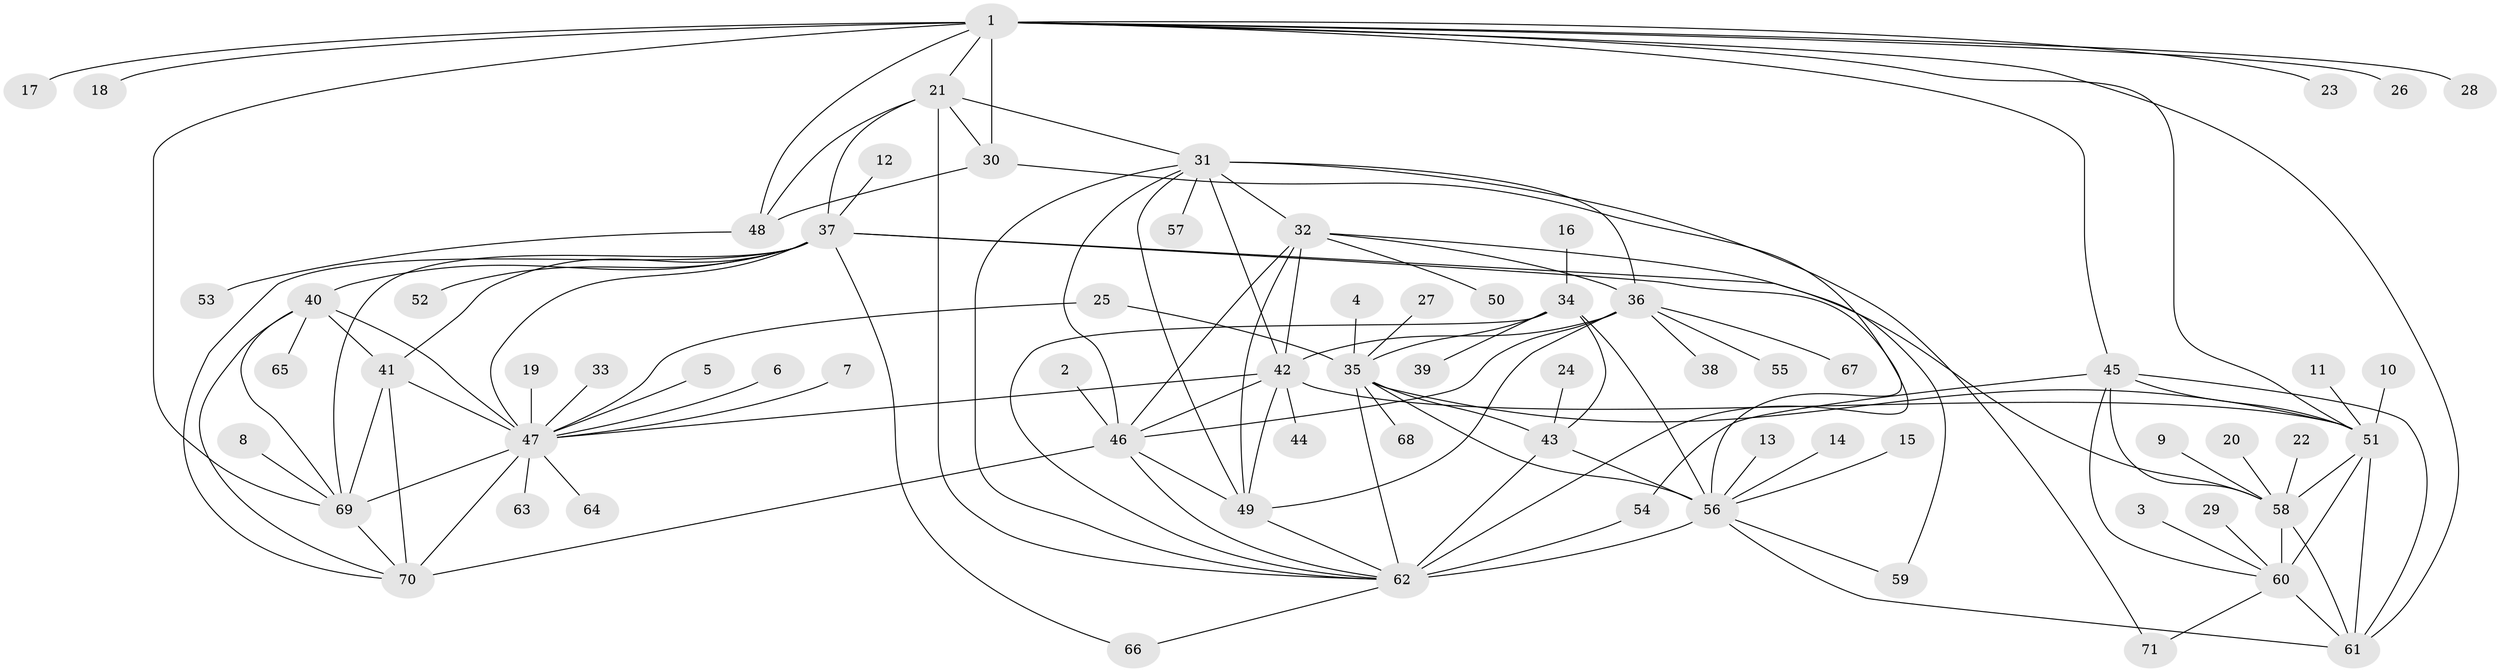 // original degree distribution, {10: 0.04225352112676056, 12: 0.04225352112676056, 9: 0.028169014084507043, 7: 0.04929577464788732, 6: 0.007042253521126761, 11: 0.014084507042253521, 8: 0.04225352112676056, 13: 0.007042253521126761, 17: 0.007042253521126761, 14: 0.007042253521126761, 2: 0.16901408450704225, 1: 0.5633802816901409, 3: 0.02112676056338028}
// Generated by graph-tools (version 1.1) at 2025/26/03/09/25 03:26:45]
// undirected, 71 vertices, 124 edges
graph export_dot {
graph [start="1"]
  node [color=gray90,style=filled];
  1;
  2;
  3;
  4;
  5;
  6;
  7;
  8;
  9;
  10;
  11;
  12;
  13;
  14;
  15;
  16;
  17;
  18;
  19;
  20;
  21;
  22;
  23;
  24;
  25;
  26;
  27;
  28;
  29;
  30;
  31;
  32;
  33;
  34;
  35;
  36;
  37;
  38;
  39;
  40;
  41;
  42;
  43;
  44;
  45;
  46;
  47;
  48;
  49;
  50;
  51;
  52;
  53;
  54;
  55;
  56;
  57;
  58;
  59;
  60;
  61;
  62;
  63;
  64;
  65;
  66;
  67;
  68;
  69;
  70;
  71;
  1 -- 17 [weight=1.0];
  1 -- 18 [weight=1.0];
  1 -- 21 [weight=3.0];
  1 -- 23 [weight=1.0];
  1 -- 26 [weight=1.0];
  1 -- 28 [weight=1.0];
  1 -- 30 [weight=6.0];
  1 -- 45 [weight=1.0];
  1 -- 48 [weight=3.0];
  1 -- 51 [weight=1.0];
  1 -- 61 [weight=1.0];
  1 -- 69 [weight=1.0];
  2 -- 46 [weight=1.0];
  3 -- 60 [weight=1.0];
  4 -- 35 [weight=1.0];
  5 -- 47 [weight=1.0];
  6 -- 47 [weight=1.0];
  7 -- 47 [weight=1.0];
  8 -- 69 [weight=1.0];
  9 -- 58 [weight=1.0];
  10 -- 51 [weight=1.0];
  11 -- 51 [weight=1.0];
  12 -- 37 [weight=1.0];
  13 -- 56 [weight=1.0];
  14 -- 56 [weight=1.0];
  15 -- 56 [weight=1.0];
  16 -- 34 [weight=1.0];
  19 -- 47 [weight=1.0];
  20 -- 58 [weight=1.0];
  21 -- 30 [weight=2.0];
  21 -- 31 [weight=1.0];
  21 -- 37 [weight=1.0];
  21 -- 48 [weight=1.0];
  21 -- 62 [weight=1.0];
  22 -- 58 [weight=1.0];
  24 -- 43 [weight=1.0];
  25 -- 35 [weight=1.0];
  25 -- 47 [weight=1.0];
  27 -- 35 [weight=1.0];
  29 -- 60 [weight=1.0];
  30 -- 48 [weight=2.0];
  30 -- 62 [weight=1.0];
  31 -- 32 [weight=1.0];
  31 -- 36 [weight=1.0];
  31 -- 42 [weight=2.0];
  31 -- 46 [weight=1.0];
  31 -- 49 [weight=1.0];
  31 -- 57 [weight=1.0];
  31 -- 62 [weight=1.0];
  31 -- 71 [weight=1.0];
  32 -- 36 [weight=1.0];
  32 -- 42 [weight=2.0];
  32 -- 46 [weight=1.0];
  32 -- 49 [weight=1.0];
  32 -- 50 [weight=1.0];
  32 -- 59 [weight=1.0];
  33 -- 47 [weight=1.0];
  34 -- 35 [weight=1.0];
  34 -- 39 [weight=1.0];
  34 -- 43 [weight=2.0];
  34 -- 56 [weight=1.0];
  34 -- 62 [weight=2.0];
  35 -- 43 [weight=2.0];
  35 -- 51 [weight=2.0];
  35 -- 56 [weight=1.0];
  35 -- 62 [weight=2.0];
  35 -- 68 [weight=1.0];
  36 -- 38 [weight=1.0];
  36 -- 42 [weight=2.0];
  36 -- 46 [weight=1.0];
  36 -- 49 [weight=1.0];
  36 -- 55 [weight=1.0];
  36 -- 67 [weight=1.0];
  37 -- 40 [weight=1.0];
  37 -- 41 [weight=2.0];
  37 -- 47 [weight=1.0];
  37 -- 52 [weight=1.0];
  37 -- 56 [weight=1.0];
  37 -- 58 [weight=1.0];
  37 -- 66 [weight=1.0];
  37 -- 69 [weight=1.0];
  37 -- 70 [weight=1.0];
  40 -- 41 [weight=2.0];
  40 -- 47 [weight=1.0];
  40 -- 65 [weight=1.0];
  40 -- 69 [weight=1.0];
  40 -- 70 [weight=1.0];
  41 -- 47 [weight=2.0];
  41 -- 69 [weight=2.0];
  41 -- 70 [weight=2.0];
  42 -- 44 [weight=1.0];
  42 -- 46 [weight=2.0];
  42 -- 47 [weight=1.0];
  42 -- 49 [weight=2.0];
  42 -- 51 [weight=1.0];
  43 -- 56 [weight=2.0];
  43 -- 62 [weight=4.0];
  45 -- 51 [weight=1.0];
  45 -- 54 [weight=1.0];
  45 -- 58 [weight=1.0];
  45 -- 60 [weight=1.0];
  45 -- 61 [weight=3.0];
  46 -- 49 [weight=1.0];
  46 -- 62 [weight=1.0];
  46 -- 70 [weight=1.0];
  47 -- 63 [weight=1.0];
  47 -- 64 [weight=1.0];
  47 -- 69 [weight=1.0];
  47 -- 70 [weight=1.0];
  48 -- 53 [weight=1.0];
  49 -- 62 [weight=1.0];
  51 -- 58 [weight=1.0];
  51 -- 60 [weight=1.0];
  51 -- 61 [weight=3.0];
  54 -- 62 [weight=1.0];
  56 -- 59 [weight=1.0];
  56 -- 61 [weight=1.0];
  56 -- 62 [weight=3.0];
  58 -- 60 [weight=1.0];
  58 -- 61 [weight=3.0];
  60 -- 61 [weight=3.0];
  60 -- 71 [weight=1.0];
  62 -- 66 [weight=1.0];
  69 -- 70 [weight=1.0];
}

